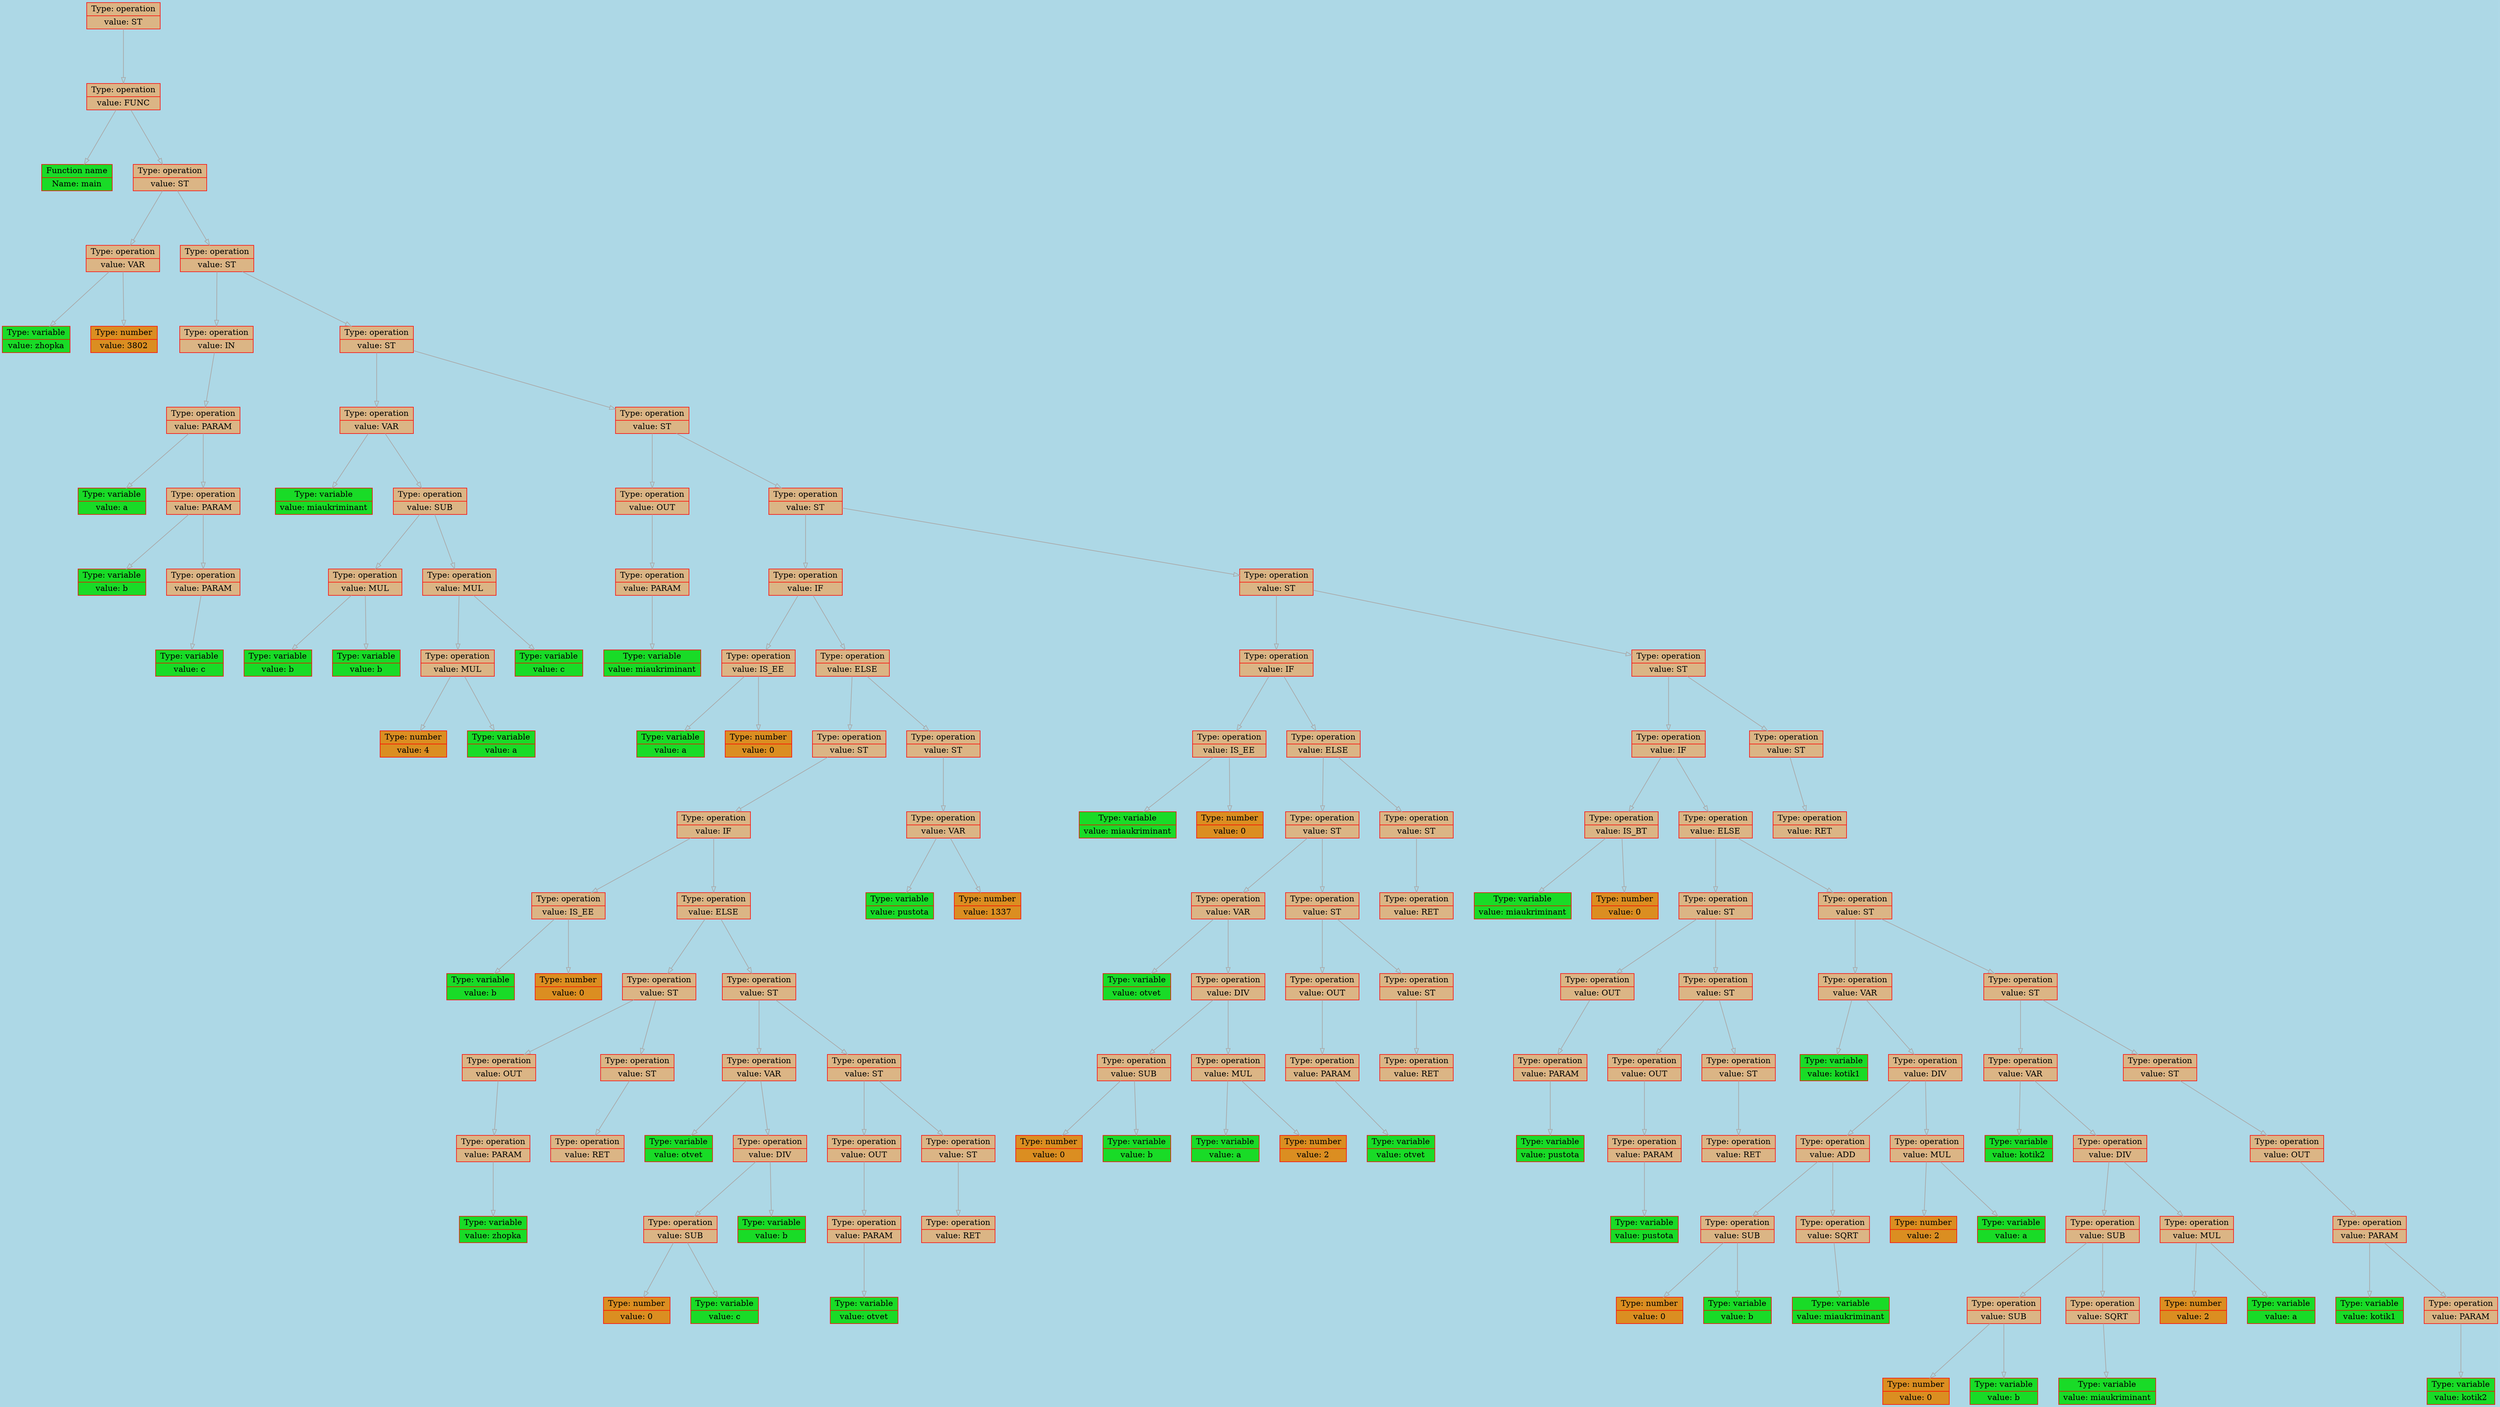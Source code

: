 
    digraph g {
        bgcolor="lightblue";
        dpi      = 200;
        fontname = "Comic Sans MS";
        fontsize = 20;
        rankdir   =  TB;
        edge [color = darkgrey, arrowhead = onormal, arrowsize = 1, penwidth = 1.2]
        graph[fillcolor = lightgreen, ranksep = 1.3, nodesep = 0.5,
        style = "rounded, filled",color = green, penwidth = 2]

    Node0000023acdc63850[shape=record, width=0.2, style="filled", color="red", fillcolor="#DBB585",label=" {Type: operation | value: ST}"] 
 
Node0000023acdc63760[shape=record, width=0.2, style="filled", color="red", fillcolor="#DBB585",label=" {Type: operation | value: FUNC}"] 
 
Node0000023acdb6ca00[shape=record, width=0.2, style="filled", color="red", fillcolor="#19DB27",label=" {Function name |Name: main}"] 
 
Node0000023acdc633d0[shape=record, width=0.2, style="filled", color="red", fillcolor="#DBB585",label=" {Type: operation | value: ST}"] 
 
Node0000023acdb6c820[shape=record, width=0.2, style="filled", color="red", fillcolor="#DBB585",label=" {Type: operation | value: VAR}"] 
 
Node0000023acdb6ca30[shape=record, width=0.2, style="filled", color="red", fillcolor="#19DB27",label=" {Type: variable | value: zhopka}"] 
 
Node0000023acdb6caf0[shape=record, width=0.2, style="filled", color="red", fillcolor="#DB8E21",label=" {Type: number | value: 3802}"] 
 
Node0000023acdc631c0[shape=record, width=0.2, style="filled", color="red", fillcolor="#DBB585",label=" {Type: operation | value: ST}"] 
 
Node0000023acdb6eaa0[shape=record, width=0.2, style="filled", color="red", fillcolor="#DBB585",label=" {Type: operation | value: IN}"] 
 
Node0000023acdb6e380[shape=record, width=0.2, style="filled", color="red", fillcolor="#DBB585",label=" {Type: operation | value: PARAM}"] 
 
Node0000023acdb6c850[shape=record, width=0.2, style="filled", color="red", fillcolor="#19DB27",label=" {Type: variable | value: a}"] 
 
Node0000023acdb6e620[shape=record, width=0.2, style="filled", color="red", fillcolor="#DBB585",label=" {Type: operation | value: PARAM}"] 
 
Node0000023acdb6cb20[shape=record, width=0.2, style="filled", color="red", fillcolor="#19DB27",label=" {Type: variable | value: b}"] 
 
Node0000023acdb6c880[shape=record, width=0.2, style="filled", color="red", fillcolor="#DBB585",label=" {Type: operation | value: PARAM}"] 
 
Node0000023acdb6c7c0[shape=record, width=0.2, style="filled", color="red", fillcolor="#19DB27",label=" {Type: variable | value: c}"] 
 
Node0000023acdc632e0[shape=record, width=0.2, style="filled", color="red", fillcolor="#DBB585",label=" {Type: operation | value: ST}"] 
 
Node0000023acdb6ea70[shape=record, width=0.2, style="filled", color="red", fillcolor="#DBB585",label=" {Type: operation | value: VAR}"] 
 
Node0000023acdb6e3b0[shape=record, width=0.2, style="filled", color="red", fillcolor="#19DB27",label=" {Type: variable | value: miaukriminant}"] 
 
Node0000023acdb6e680[shape=record, width=0.2, style="filled", color="red", fillcolor="#DBB585",label=" {Type: operation | value: SUB}"] 
 
Node0000023acdb6e7a0[shape=record, width=0.2, style="filled", color="red", fillcolor="#DBB585",label=" {Type: operation | value: MUL}"] 
 
Node0000023acdb6e770[shape=record, width=0.2, style="filled", color="red", fillcolor="#19DB27",label=" {Type: variable | value: b}"] 
 
Node0000023acdb6e440[shape=record, width=0.2, style="filled", color="red", fillcolor="#19DB27",label=" {Type: variable | value: b}"] 
 
Node0000023acdb6e4a0[shape=record, width=0.2, style="filled", color="red", fillcolor="#DBB585",label=" {Type: operation | value: MUL}"] 
 
Node0000023acdb6e470[shape=record, width=0.2, style="filled", color="red", fillcolor="#DBB585",label=" {Type: operation | value: MUL}"] 
 
Node0000023acdb6e7d0[shape=record, width=0.2, style="filled", color="red", fillcolor="#DB8E21",label=" {Type: number | value: 4}"] 
 
Node0000023acdb6e5c0[shape=record, width=0.2, style="filled", color="red", fillcolor="#19DB27",label=" {Type: variable | value: a}"] 
 
Node0000023acdb6ea10[shape=record, width=0.2, style="filled", color="red", fillcolor="#19DB27",label=" {Type: variable | value: c}"] 
 
Node0000023acdc63520[shape=record, width=0.2, style="filled", color="red", fillcolor="#DBB585",label=" {Type: operation | value: ST}"] 
 
Node0000023acdb6ead0[shape=record, width=0.2, style="filled", color="red", fillcolor="#DBB585",label=" {Type: operation | value: OUT}"] 
 
Node0000023acdb6ea40[shape=record, width=0.2, style="filled", color="red", fillcolor="#DBB585",label=" {Type: operation | value: PARAM}"] 
 
Node0000023acdb6e800[shape=record, width=0.2, style="filled", color="red", fillcolor="#19DB27",label=" {Type: variable | value: miaukriminant}"] 
 
Node0000023acdc63220[shape=record, width=0.2, style="filled", color="red", fillcolor="#DBB585",label=" {Type: operation | value: ST}"] 
 
Node0000023acdc625c0[shape=record, width=0.2, style="filled", color="red", fillcolor="#DBB585",label=" {Type: operation | value: IF}"] 
 
Node0000023acdb6e410[shape=record, width=0.2, style="filled", color="red", fillcolor="#DBB585",label=" {Type: operation | value: IS_EE}"] 
 
Node0000023acdb6e860[shape=record, width=0.2, style="filled", color="red", fillcolor="#19DB27",label=" {Type: variable | value: a}"] 
 
Node0000023acdb6e3e0[shape=record, width=0.2, style="filled", color="red", fillcolor="#DB8E21",label=" {Type: number | value: 0}"] 
 
Node0000023acdc621a0[shape=record, width=0.2, style="filled", color="red", fillcolor="#DBB585",label=" {Type: operation | value: ELSE}"] 
 
Node0000023acdc626b0[shape=record, width=0.2, style="filled", color="red", fillcolor="#DBB585",label=" {Type: operation | value: ST}"] 
 
Node0000023acdc623e0[shape=record, width=0.2, style="filled", color="red", fillcolor="#DBB585",label=" {Type: operation | value: IF}"] 
 
Node0000023acdb6e890[shape=record, width=0.2, style="filled", color="red", fillcolor="#DBB585",label=" {Type: operation | value: IS_EE}"] 
 
Node0000023acdb6eb00[shape=record, width=0.2, style="filled", color="red", fillcolor="#19DB27",label=" {Type: variable | value: b}"] 
 
Node0000023acdb6e830[shape=record, width=0.2, style="filled", color="red", fillcolor="#DB8E21",label=" {Type: number | value: 0}"] 
 
Node0000023acdc621d0[shape=record, width=0.2, style="filled", color="red", fillcolor="#DBB585",label=" {Type: operation | value: ELSE}"] 
 
Node0000023acdb6e8c0[shape=record, width=0.2, style="filled", color="red", fillcolor="#DBB585",label=" {Type: operation | value: ST}"] 
 
Node0000023acdb6e920[shape=record, width=0.2, style="filled", color="red", fillcolor="#DBB585",label=" {Type: operation | value: OUT}"] 
 
Node0000023acdb6e950[shape=record, width=0.2, style="filled", color="red", fillcolor="#DBB585",label=" {Type: operation | value: PARAM}"] 
 
Node0000023acdb6e4d0[shape=record, width=0.2, style="filled", color="red", fillcolor="#19DB27",label=" {Type: variable | value: zhopka}"] 
 
Node0000023acdb6e710[shape=record, width=0.2, style="filled", color="red", fillcolor="#DBB585",label=" {Type: operation | value: ST}"] 
 
Node0000023acdb6e500[shape=record, width=0.2, style="filled", color="red", fillcolor="#DBB585",label=" {Type: operation | value: RET}"] 
 
Node0000023acdc62110[shape=record, width=0.2, style="filled", color="red", fillcolor="#DBB585",label=" {Type: operation | value: ST}"] 
 
Node0000023acdb6e590[shape=record, width=0.2, style="filled", color="red", fillcolor="#DBB585",label=" {Type: operation | value: VAR}"] 
 
Node0000023acdb6e5f0[shape=record, width=0.2, style="filled", color="red", fillcolor="#19DB27",label=" {Type: variable | value: otvet}"] 
 
Node0000023acdb6e8f0[shape=record, width=0.2, style="filled", color="red", fillcolor="#DBB585",label=" {Type: operation | value: DIV}"] 
 
Node0000023acdb6e650[shape=record, width=0.2, style="filled", color="red", fillcolor="#DBB585",label=" {Type: operation | value: SUB}"] 
 
Node0000023acdb6e530[shape=record, width=0.2, style="filled", color="red", fillcolor="#DB8E21",label=" {Type: number | value: 0}"] 
 
Node0000023acdb6e6e0[shape=record, width=0.2, style="filled", color="red", fillcolor="#19DB27",label=" {Type: variable | value: c}"] 
 
Node0000023acdb6e560[shape=record, width=0.2, style="filled", color="red", fillcolor="#19DB27",label=" {Type: variable | value: b}"] 
 
Node0000023acdc62440[shape=record, width=0.2, style="filled", color="red", fillcolor="#DBB585",label=" {Type: operation | value: ST}"] 
 
Node0000023acdb6e980[shape=record, width=0.2, style="filled", color="red", fillcolor="#DBB585",label=" {Type: operation | value: OUT}"] 
 
Node0000023acdb6e740[shape=record, width=0.2, style="filled", color="red", fillcolor="#DBB585",label=" {Type: operation | value: PARAM}"] 
 
Node0000023acdb6e6b0[shape=record, width=0.2, style="filled", color="red", fillcolor="#19DB27",label=" {Type: variable | value: otvet}"] 
 
Node0000023acdb6e9e0[shape=record, width=0.2, style="filled", color="red", fillcolor="#DBB585",label=" {Type: operation | value: ST}"] 
 
Node0000023acdb6e9b0[shape=record, width=0.2, style="filled", color="red", fillcolor="#DBB585",label=" {Type: operation | value: RET}"] 
 
Node0000023acdc62140[shape=record, width=0.2, style="filled", color="red", fillcolor="#DBB585",label=" {Type: operation | value: ST}"] 
 
Node0000023acdc626e0[shape=record, width=0.2, style="filled", color="red", fillcolor="#DBB585",label=" {Type: operation | value: VAR}"] 
 
Node0000023acdc62680[shape=record, width=0.2, style="filled", color="red", fillcolor="#19DB27",label=" {Type: variable | value: pustota}"] 
 
Node0000023acdc627d0[shape=record, width=0.2, style="filled", color="red", fillcolor="#DB8E21",label=" {Type: number | value: 1337}"] 
 
Node0000023acdc63190[shape=record, width=0.2, style="filled", color="red", fillcolor="#DBB585",label=" {Type: operation | value: ST}"] 
 
Node0000023acdc62770[shape=record, width=0.2, style="filled", color="red", fillcolor="#DBB585",label=" {Type: operation | value: IF}"] 
 
Node0000023acdc62470[shape=record, width=0.2, style="filled", color="red", fillcolor="#DBB585",label=" {Type: operation | value: IS_EE}"] 
 
Node0000023acdc625f0[shape=record, width=0.2, style="filled", color="red", fillcolor="#19DB27",label=" {Type: variable | value: miaukriminant}"] 
 
Node0000023acdc62410[shape=record, width=0.2, style="filled", color="red", fillcolor="#DB8E21",label=" {Type: number | value: 0}"] 
 
Node0000023acdc620e0[shape=record, width=0.2, style="filled", color="red", fillcolor="#DBB585",label=" {Type: operation | value: ELSE}"] 
 
Node0000023acdc62530[shape=record, width=0.2, style="filled", color="red", fillcolor="#DBB585",label=" {Type: operation | value: ST}"] 
 
Node0000023acdc62590[shape=record, width=0.2, style="filled", color="red", fillcolor="#DBB585",label=" {Type: operation | value: VAR}"] 
 
Node0000023acdc62860[shape=record, width=0.2, style="filled", color="red", fillcolor="#19DB27",label=" {Type: variable | value: otvet}"] 
 
Node0000023acdc62800[shape=record, width=0.2, style="filled", color="red", fillcolor="#DBB585",label=" {Type: operation | value: DIV}"] 
 
Node0000023acdc624a0[shape=record, width=0.2, style="filled", color="red", fillcolor="#DBB585",label=" {Type: operation | value: SUB}"] 
 
Node0000023acdc622c0[shape=record, width=0.2, style="filled", color="red", fillcolor="#DB8E21",label=" {Type: number | value: 0}"] 
 
Node0000023acdc624d0[shape=record, width=0.2, style="filled", color="red", fillcolor="#19DB27",label=" {Type: variable | value: b}"] 
 
Node0000023acdc62560[shape=record, width=0.2, style="filled", color="red", fillcolor="#DBB585",label=" {Type: operation | value: MUL}"] 
 
Node0000023acdc62620[shape=record, width=0.2, style="filled", color="red", fillcolor="#19DB27",label=" {Type: variable | value: a}"] 
 
Node0000023acdc62170[shape=record, width=0.2, style="filled", color="red", fillcolor="#DB8E21",label=" {Type: number | value: 2}"] 
 
Node0000023acdc62830[shape=record, width=0.2, style="filled", color="red", fillcolor="#DBB585",label=" {Type: operation | value: ST}"] 
 
Node0000023acdc62350[shape=record, width=0.2, style="filled", color="red", fillcolor="#DBB585",label=" {Type: operation | value: OUT}"] 
 
Node0000023acdc62710[shape=record, width=0.2, style="filled", color="red", fillcolor="#DBB585",label=" {Type: operation | value: PARAM}"] 
 
Node0000023acdc62500[shape=record, width=0.2, style="filled", color="red", fillcolor="#19DB27",label=" {Type: variable | value: otvet}"] 
 
Node0000023acdc622f0[shape=record, width=0.2, style="filled", color="red", fillcolor="#DBB585",label=" {Type: operation | value: ST}"] 
 
Node0000023acdc62200[shape=record, width=0.2, style="filled", color="red", fillcolor="#DBB585",label=" {Type: operation | value: RET}"] 
 
Node0000023acdc62740[shape=record, width=0.2, style="filled", color="red", fillcolor="#DBB585",label=" {Type: operation | value: ST}"] 
 
Node0000023acdc62650[shape=record, width=0.2, style="filled", color="red", fillcolor="#DBB585",label=" {Type: operation | value: RET}"] 
 
Node0000023acdc63640[shape=record, width=0.2, style="filled", color="red", fillcolor="#DBB585",label=" {Type: operation | value: ST}"] 
 
Node0000023acdc62b90[shape=record, width=0.2, style="filled", color="red", fillcolor="#DBB585",label=" {Type: operation | value: IF}"] 
 
Node0000023acdc62260[shape=record, width=0.2, style="filled", color="red", fillcolor="#DBB585",label=" {Type: operation | value: IS_BT}"] 
 
Node0000023acdc62230[shape=record, width=0.2, style="filled", color="red", fillcolor="#19DB27",label=" {Type: variable | value: miaukriminant}"] 
 
Node0000023acdc627a0[shape=record, width=0.2, style="filled", color="red", fillcolor="#DB8E21",label=" {Type: number | value: 0}"] 
 
Node0000023acdc62b30[shape=record, width=0.2, style="filled", color="red", fillcolor="#DBB585",label=" {Type: operation | value: ELSE}"] 
 
Node0000023acdc63010[shape=record, width=0.2, style="filled", color="red", fillcolor="#DBB585",label=" {Type: operation | value: ST}"] 
 
Node0000023acdc62320[shape=record, width=0.2, style="filled", color="red", fillcolor="#DBB585",label=" {Type: operation | value: OUT}"] 
 
Node0000023acdc62290[shape=record, width=0.2, style="filled", color="red", fillcolor="#DBB585",label=" {Type: operation | value: PARAM}"] 
 
Node0000023acdc62380[shape=record, width=0.2, style="filled", color="red", fillcolor="#19DB27",label=" {Type: variable | value: pustota}"] 
 
Node0000023acdc62920[shape=record, width=0.2, style="filled", color="red", fillcolor="#DBB585",label=" {Type: operation | value: ST}"] 
 
Node0000023acdc62c50[shape=record, width=0.2, style="filled", color="red", fillcolor="#DBB585",label=" {Type: operation | value: OUT}"] 
 
Node0000023acdc62b60[shape=record, width=0.2, style="filled", color="red", fillcolor="#DBB585",label=" {Type: operation | value: PARAM}"] 
 
Node0000023acdc623b0[shape=record, width=0.2, style="filled", color="red", fillcolor="#19DB27",label=" {Type: variable | value: pustota}"] 
 
Node0000023acdc62e60[shape=record, width=0.2, style="filled", color="red", fillcolor="#DBB585",label=" {Type: operation | value: ST}"] 
 
Node0000023acdc62ce0[shape=record, width=0.2, style="filled", color="red", fillcolor="#DBB585",label=" {Type: operation | value: RET}"] 
 
Node0000023acdc62b00[shape=record, width=0.2, style="filled", color="red", fillcolor="#DBB585",label=" {Type: operation | value: ST}"] 
 
Node0000023acdc62ef0[shape=record, width=0.2, style="filled", color="red", fillcolor="#DBB585",label=" {Type: operation | value: VAR}"] 
 
Node0000023acdc63040[shape=record, width=0.2, style="filled", color="red", fillcolor="#19DB27",label=" {Type: variable | value: kotik1}"] 
 
Node0000023acdc62f80[shape=record, width=0.2, style="filled", color="red", fillcolor="#DBB585",label=" {Type: operation | value: DIV}"] 
 
Node0000023acdc62ad0[shape=record, width=0.2, style="filled", color="red", fillcolor="#DBB585",label=" {Type: operation | value: ADD}"] 
 
Node0000023acdc62c80[shape=record, width=0.2, style="filled", color="red", fillcolor="#DBB585",label=" {Type: operation | value: SUB}"] 
 
Node0000023acdc62d10[shape=record, width=0.2, style="filled", color="red", fillcolor="#DB8E21",label=" {Type: number | value: 0}"] 
 
Node0000023acdc62c20[shape=record, width=0.2, style="filled", color="red", fillcolor="#19DB27",label=" {Type: variable | value: b}"] 
 
Node0000023acdc62cb0[shape=record, width=0.2, style="filled", color="red", fillcolor="#DBB585",label=" {Type: operation | value: SQRT}"] 
 
Node0000023acdc62d70[shape=record, width=0.2, style="filled", color="red", fillcolor="#19DB27",label=" {Type: variable | value: miaukriminant}"] 
 
Node0000023acdc62fb0[shape=record, width=0.2, style="filled", color="red", fillcolor="#DBB585",label=" {Type: operation | value: MUL}"] 
 
Node0000023acdc62ec0[shape=record, width=0.2, style="filled", color="red", fillcolor="#DB8E21",label=" {Type: number | value: 2}"] 
 
Node0000023acdc62f50[shape=record, width=0.2, style="filled", color="red", fillcolor="#19DB27",label=" {Type: variable | value: a}"] 
 
Node0000023acdc62aa0[shape=record, width=0.2, style="filled", color="red", fillcolor="#DBB585",label=" {Type: operation | value: ST}"] 
 
Node0000023acdc62bc0[shape=record, width=0.2, style="filled", color="red", fillcolor="#DBB585",label=" {Type: operation | value: VAR}"] 
 
Node0000023acdc62d40[shape=record, width=0.2, style="filled", color="red", fillcolor="#19DB27",label=" {Type: variable | value: kotik2}"] 
 
Node0000023acdc62e90[shape=record, width=0.2, style="filled", color="red", fillcolor="#DBB585",label=" {Type: operation | value: DIV}"] 
 
Node0000023acdc629b0[shape=record, width=0.2, style="filled", color="red", fillcolor="#DBB585",label=" {Type: operation | value: SUB}"] 
 
Node0000023acdc62980[shape=record, width=0.2, style="filled", color="red", fillcolor="#DBB585",label=" {Type: operation | value: SUB}"] 
 
Node0000023acdc62a10[shape=record, width=0.2, style="filled", color="red", fillcolor="#DB8E21",label=" {Type: number | value: 0}"] 
 
Node0000023acdc62da0[shape=record, width=0.2, style="filled", color="red", fillcolor="#19DB27",label=" {Type: variable | value: b}"] 
 
Node0000023acdc62950[shape=record, width=0.2, style="filled", color="red", fillcolor="#DBB585",label=" {Type: operation | value: SQRT}"] 
 
Node0000023acdc62a40[shape=record, width=0.2, style="filled", color="red", fillcolor="#19DB27",label=" {Type: variable | value: miaukriminant}"] 
 
Node0000023acdc62e30[shape=record, width=0.2, style="filled", color="red", fillcolor="#DBB585",label=" {Type: operation | value: MUL}"] 
 
Node0000023acdc63070[shape=record, width=0.2, style="filled", color="red", fillcolor="#DB8E21",label=" {Type: number | value: 2}"] 
 
Node0000023acdc628f0[shape=record, width=0.2, style="filled", color="red", fillcolor="#19DB27",label=" {Type: variable | value: a}"] 
 
Node0000023acdc62fe0[shape=record, width=0.2, style="filled", color="red", fillcolor="#DBB585",label=" {Type: operation | value: ST}"] 
 
Node0000023acdc62a70[shape=record, width=0.2, style="filled", color="red", fillcolor="#DBB585",label=" {Type: operation | value: OUT}"] 
 
Node0000023acdc62f20[shape=record, width=0.2, style="filled", color="red", fillcolor="#DBB585",label=" {Type: operation | value: PARAM}"] 
 
Node0000023acdc62dd0[shape=record, width=0.2, style="filled", color="red", fillcolor="#19DB27",label=" {Type: variable | value: kotik1}"] 
 
Node0000023acdc62e00[shape=record, width=0.2, style="filled", color="red", fillcolor="#DBB585",label=" {Type: operation | value: PARAM}"] 
 
Node0000023acdc629e0[shape=record, width=0.2, style="filled", color="red", fillcolor="#19DB27",label=" {Type: variable | value: kotik2}"] 
 
Node0000023acdc63370[shape=record, width=0.2, style="filled", color="red", fillcolor="#DBB585",label=" {Type: operation | value: ST}"] 
 
Node0000023acdc62bf0[shape=record, width=0.2, style="filled", color="red", fillcolor="#DBB585",label=" {Type: operation | value: RET}"] 
 
Node0000023acdc63850->Node0000023acdc63760
Node0000023acdc63760->Node0000023acdb6ca00
Node0000023acdc63760->Node0000023acdc633d0
Node0000023acdc633d0->Node0000023acdb6c820
Node0000023acdb6c820->Node0000023acdb6ca30
Node0000023acdb6c820->Node0000023acdb6caf0
Node0000023acdc633d0->Node0000023acdc631c0
Node0000023acdc631c0->Node0000023acdb6eaa0
Node0000023acdb6eaa0->Node0000023acdb6e380
Node0000023acdb6e380->Node0000023acdb6c850
Node0000023acdb6e380->Node0000023acdb6e620
Node0000023acdb6e620->Node0000023acdb6cb20
Node0000023acdb6e620->Node0000023acdb6c880
Node0000023acdb6c880->Node0000023acdb6c7c0
Node0000023acdc631c0->Node0000023acdc632e0
Node0000023acdc632e0->Node0000023acdb6ea70
Node0000023acdb6ea70->Node0000023acdb6e3b0
Node0000023acdb6ea70->Node0000023acdb6e680
Node0000023acdb6e680->Node0000023acdb6e7a0
Node0000023acdb6e7a0->Node0000023acdb6e770
Node0000023acdb6e7a0->Node0000023acdb6e440
Node0000023acdb6e680->Node0000023acdb6e4a0
Node0000023acdb6e4a0->Node0000023acdb6e470
Node0000023acdb6e470->Node0000023acdb6e7d0
Node0000023acdb6e470->Node0000023acdb6e5c0
Node0000023acdb6e4a0->Node0000023acdb6ea10
Node0000023acdc632e0->Node0000023acdc63520
Node0000023acdc63520->Node0000023acdb6ead0
Node0000023acdb6ead0->Node0000023acdb6ea40
Node0000023acdb6ea40->Node0000023acdb6e800
Node0000023acdc63520->Node0000023acdc63220
Node0000023acdc63220->Node0000023acdc625c0
Node0000023acdc625c0->Node0000023acdb6e410
Node0000023acdb6e410->Node0000023acdb6e860
Node0000023acdb6e410->Node0000023acdb6e3e0
Node0000023acdc625c0->Node0000023acdc621a0
Node0000023acdc621a0->Node0000023acdc626b0
Node0000023acdc626b0->Node0000023acdc623e0
Node0000023acdc623e0->Node0000023acdb6e890
Node0000023acdb6e890->Node0000023acdb6eb00
Node0000023acdb6e890->Node0000023acdb6e830
Node0000023acdc623e0->Node0000023acdc621d0
Node0000023acdc621d0->Node0000023acdb6e8c0
Node0000023acdb6e8c0->Node0000023acdb6e920
Node0000023acdb6e920->Node0000023acdb6e950
Node0000023acdb6e950->Node0000023acdb6e4d0
Node0000023acdb6e8c0->Node0000023acdb6e710
Node0000023acdb6e710->Node0000023acdb6e500
Node0000023acdc621d0->Node0000023acdc62110
Node0000023acdc62110->Node0000023acdb6e590
Node0000023acdb6e590->Node0000023acdb6e5f0
Node0000023acdb6e590->Node0000023acdb6e8f0
Node0000023acdb6e8f0->Node0000023acdb6e650
Node0000023acdb6e650->Node0000023acdb6e530
Node0000023acdb6e650->Node0000023acdb6e6e0
Node0000023acdb6e8f0->Node0000023acdb6e560
Node0000023acdc62110->Node0000023acdc62440
Node0000023acdc62440->Node0000023acdb6e980
Node0000023acdb6e980->Node0000023acdb6e740
Node0000023acdb6e740->Node0000023acdb6e6b0
Node0000023acdc62440->Node0000023acdb6e9e0
Node0000023acdb6e9e0->Node0000023acdb6e9b0
Node0000023acdc621a0->Node0000023acdc62140
Node0000023acdc62140->Node0000023acdc626e0
Node0000023acdc626e0->Node0000023acdc62680
Node0000023acdc626e0->Node0000023acdc627d0
Node0000023acdc63220->Node0000023acdc63190
Node0000023acdc63190->Node0000023acdc62770
Node0000023acdc62770->Node0000023acdc62470
Node0000023acdc62470->Node0000023acdc625f0
Node0000023acdc62470->Node0000023acdc62410
Node0000023acdc62770->Node0000023acdc620e0
Node0000023acdc620e0->Node0000023acdc62530
Node0000023acdc62530->Node0000023acdc62590
Node0000023acdc62590->Node0000023acdc62860
Node0000023acdc62590->Node0000023acdc62800
Node0000023acdc62800->Node0000023acdc624a0
Node0000023acdc624a0->Node0000023acdc622c0
Node0000023acdc624a0->Node0000023acdc624d0
Node0000023acdc62800->Node0000023acdc62560
Node0000023acdc62560->Node0000023acdc62620
Node0000023acdc62560->Node0000023acdc62170
Node0000023acdc62530->Node0000023acdc62830
Node0000023acdc62830->Node0000023acdc62350
Node0000023acdc62350->Node0000023acdc62710
Node0000023acdc62710->Node0000023acdc62500
Node0000023acdc62830->Node0000023acdc622f0
Node0000023acdc622f0->Node0000023acdc62200
Node0000023acdc620e0->Node0000023acdc62740
Node0000023acdc62740->Node0000023acdc62650
Node0000023acdc63190->Node0000023acdc63640
Node0000023acdc63640->Node0000023acdc62b90
Node0000023acdc62b90->Node0000023acdc62260
Node0000023acdc62260->Node0000023acdc62230
Node0000023acdc62260->Node0000023acdc627a0
Node0000023acdc62b90->Node0000023acdc62b30
Node0000023acdc62b30->Node0000023acdc63010
Node0000023acdc63010->Node0000023acdc62320
Node0000023acdc62320->Node0000023acdc62290
Node0000023acdc62290->Node0000023acdc62380
Node0000023acdc63010->Node0000023acdc62920
Node0000023acdc62920->Node0000023acdc62c50
Node0000023acdc62c50->Node0000023acdc62b60
Node0000023acdc62b60->Node0000023acdc623b0
Node0000023acdc62920->Node0000023acdc62e60
Node0000023acdc62e60->Node0000023acdc62ce0
Node0000023acdc62b30->Node0000023acdc62b00
Node0000023acdc62b00->Node0000023acdc62ef0
Node0000023acdc62ef0->Node0000023acdc63040
Node0000023acdc62ef0->Node0000023acdc62f80
Node0000023acdc62f80->Node0000023acdc62ad0
Node0000023acdc62ad0->Node0000023acdc62c80
Node0000023acdc62c80->Node0000023acdc62d10
Node0000023acdc62c80->Node0000023acdc62c20
Node0000023acdc62ad0->Node0000023acdc62cb0
Node0000023acdc62cb0->Node0000023acdc62d70
Node0000023acdc62f80->Node0000023acdc62fb0
Node0000023acdc62fb0->Node0000023acdc62ec0
Node0000023acdc62fb0->Node0000023acdc62f50
Node0000023acdc62b00->Node0000023acdc62aa0
Node0000023acdc62aa0->Node0000023acdc62bc0
Node0000023acdc62bc0->Node0000023acdc62d40
Node0000023acdc62bc0->Node0000023acdc62e90
Node0000023acdc62e90->Node0000023acdc629b0
Node0000023acdc629b0->Node0000023acdc62980
Node0000023acdc62980->Node0000023acdc62a10
Node0000023acdc62980->Node0000023acdc62da0
Node0000023acdc629b0->Node0000023acdc62950
Node0000023acdc62950->Node0000023acdc62a40
Node0000023acdc62e90->Node0000023acdc62e30
Node0000023acdc62e30->Node0000023acdc63070
Node0000023acdc62e30->Node0000023acdc628f0
Node0000023acdc62aa0->Node0000023acdc62fe0
Node0000023acdc62fe0->Node0000023acdc62a70
Node0000023acdc62a70->Node0000023acdc62f20
Node0000023acdc62f20->Node0000023acdc62dd0
Node0000023acdc62f20->Node0000023acdc62e00
Node0000023acdc62e00->Node0000023acdc629e0
Node0000023acdc63640->Node0000023acdc63370
Node0000023acdc63370->Node0000023acdc62bf0
}
